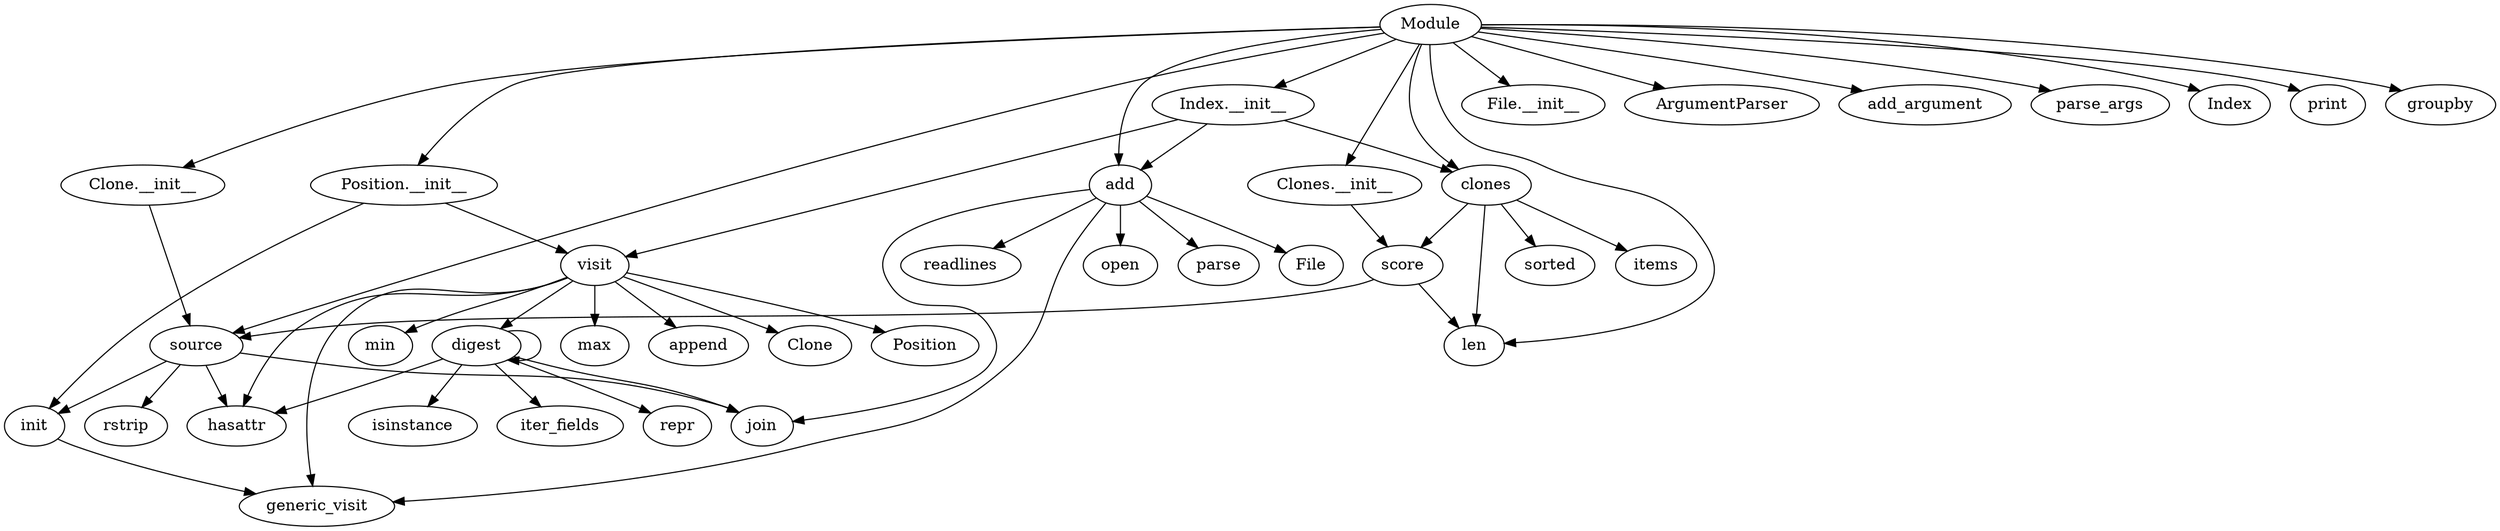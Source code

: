 digraph  {
init;
generic_visit;
visit;
hasattr;
min;
max;
source;
join;
rstrip;
score;
len;
digest;
isinstance;
iter_fields;
repr;
add;
readlines;
open;
parse;
File;
append;
Clone;
Position;
clones;
sorted;
items;
Module;
"Position.__init__";
"Clone.__init__";
"Clones.__init__";
"File.__init__";
"Index.__init__";
ArgumentParser;
add_argument;
parse_args;
Index;
print;
groupby;
init -> generic_visit;
visit -> hasattr;
visit -> min;
visit -> max;
visit -> generic_visit;
visit -> digest;
visit -> append;
visit -> Clone;
visit -> Position;
source -> hasattr;
source -> init;
source -> join;
source -> rstrip;
score -> len;
score -> source;
digest -> isinstance;
digest -> hasattr;
digest -> join;
digest -> digest;
digest -> iter_fields;
digest -> repr;
add -> readlines;
add -> open;
add -> parse;
add -> join;
add -> File;
add -> generic_visit;
clones -> sorted;
clones -> items;
clones -> len;
clones -> score;
Module -> "Position.__init__";
Module -> "Clone.__init__";
Module -> "Clones.__init__";
Module -> "File.__init__";
Module -> "Index.__init__";
Module -> ArgumentParser;
Module -> add_argument;
Module -> parse_args;
Module -> Index;
Module -> add;
Module -> clones;
Module -> len;
Module -> print;
Module -> groupby;
Module -> source;
"Position.__init__" -> init;
"Position.__init__" -> visit;
"Clone.__init__" -> source;
"Clones.__init__" -> score;
"Index.__init__" -> add;
"Index.__init__" -> visit;
"Index.__init__" -> clones;
}
